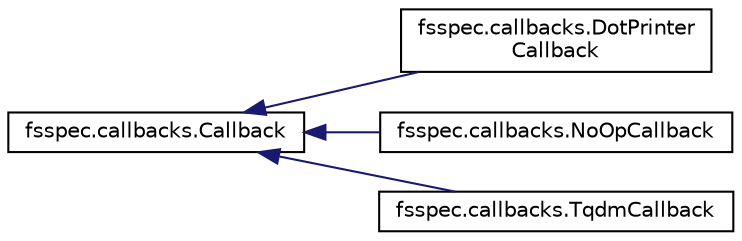 digraph "Graphical Class Hierarchy"
{
 // LATEX_PDF_SIZE
  edge [fontname="Helvetica",fontsize="10",labelfontname="Helvetica",labelfontsize="10"];
  node [fontname="Helvetica",fontsize="10",shape=record];
  rankdir="LR";
  Node0 [label="fsspec.callbacks.Callback",height=0.2,width=0.4,color="black", fillcolor="white", style="filled",URL="$classfsspec_1_1callbacks_1_1Callback.html",tooltip=" "];
  Node0 -> Node1 [dir="back",color="midnightblue",fontsize="10",style="solid",fontname="Helvetica"];
  Node1 [label="fsspec.callbacks.DotPrinter\lCallback",height=0.2,width=0.4,color="black", fillcolor="white", style="filled",URL="$classfsspec_1_1callbacks_1_1DotPrinterCallback.html",tooltip=" "];
  Node0 -> Node2 [dir="back",color="midnightblue",fontsize="10",style="solid",fontname="Helvetica"];
  Node2 [label="fsspec.callbacks.NoOpCallback",height=0.2,width=0.4,color="black", fillcolor="white", style="filled",URL="$classfsspec_1_1callbacks_1_1NoOpCallback.html",tooltip=" "];
  Node0 -> Node3 [dir="back",color="midnightblue",fontsize="10",style="solid",fontname="Helvetica"];
  Node3 [label="fsspec.callbacks.TqdmCallback",height=0.2,width=0.4,color="black", fillcolor="white", style="filled",URL="$classfsspec_1_1callbacks_1_1TqdmCallback.html",tooltip=" "];
}
